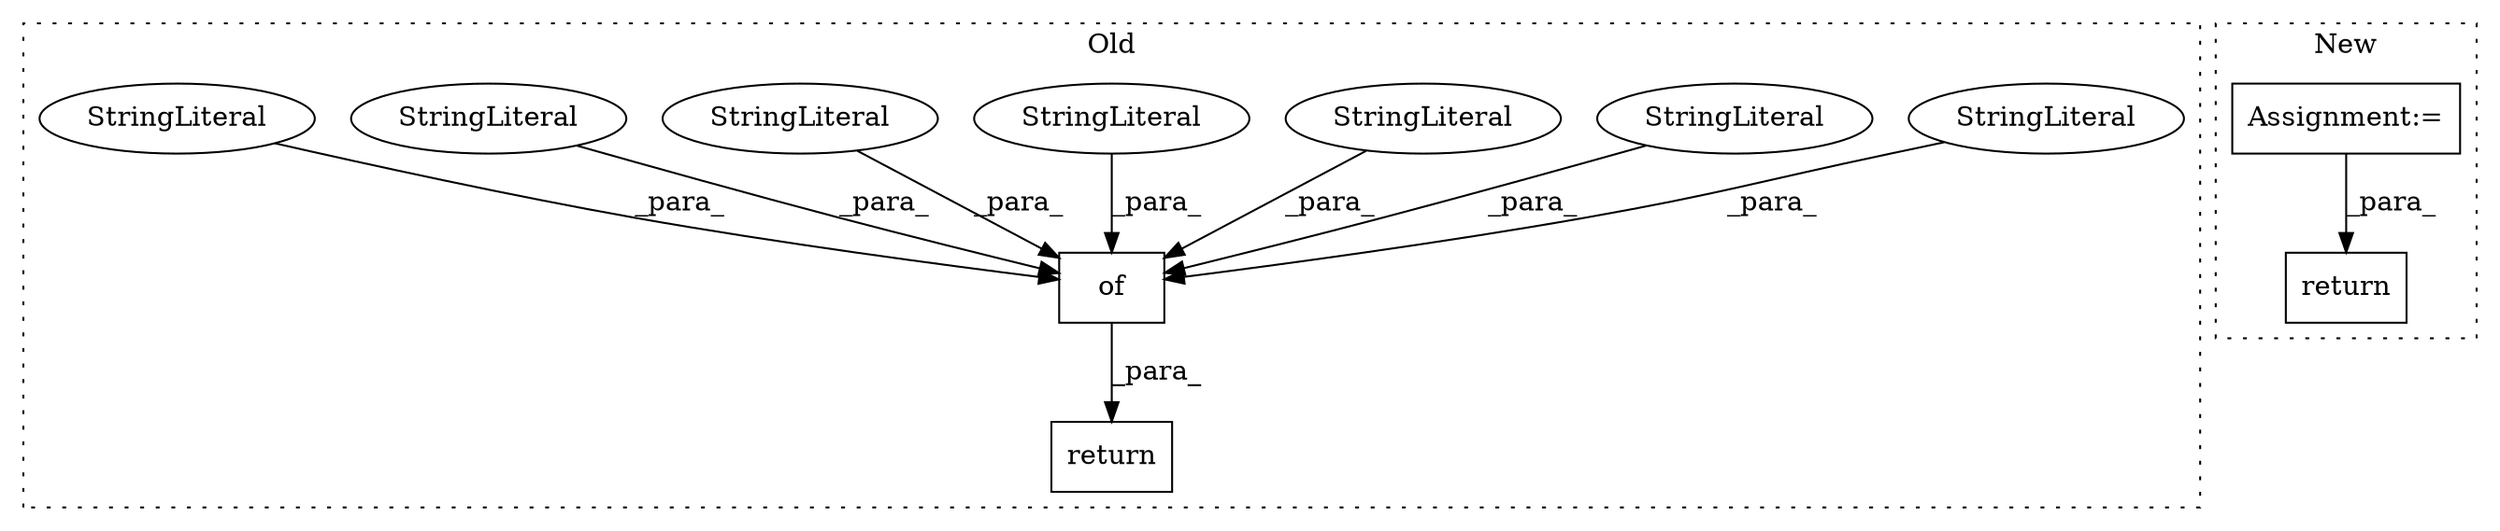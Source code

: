 digraph G {
subgraph cluster0 {
1 [label="of" a="32" s="704,1039" l="3,1" shape="box"];
3 [label="return" a="41" s="693" l="7" shape="box"];
4 [label="StringLiteral" a="45" s="852" l="19" shape="ellipse"];
5 [label="StringLiteral" a="45" s="771" l="20" shape="ellipse"];
6 [label="StringLiteral" a="45" s="896" l="16" shape="ellipse"];
7 [label="StringLiteral" a="45" s="797" l="16" shape="ellipse"];
9 [label="StringLiteral" a="45" s="726" l="20" shape="ellipse"];
10 [label="StringLiteral" a="45" s="972" l="7" shape="ellipse"];
11 [label="StringLiteral" a="45" s="707" l="13" shape="ellipse"];
label = "Old";
style="dotted";
}
subgraph cluster1 {
2 [label="return" a="41" s="972" l="7" shape="box"];
8 [label="Assignment:=" a="7" s="959" l="7" shape="box"];
label = "New";
style="dotted";
}
1 -> 3 [label="_para_"];
4 -> 1 [label="_para_"];
5 -> 1 [label="_para_"];
6 -> 1 [label="_para_"];
7 -> 1 [label="_para_"];
8 -> 2 [label="_para_"];
9 -> 1 [label="_para_"];
10 -> 1 [label="_para_"];
11 -> 1 [label="_para_"];
}